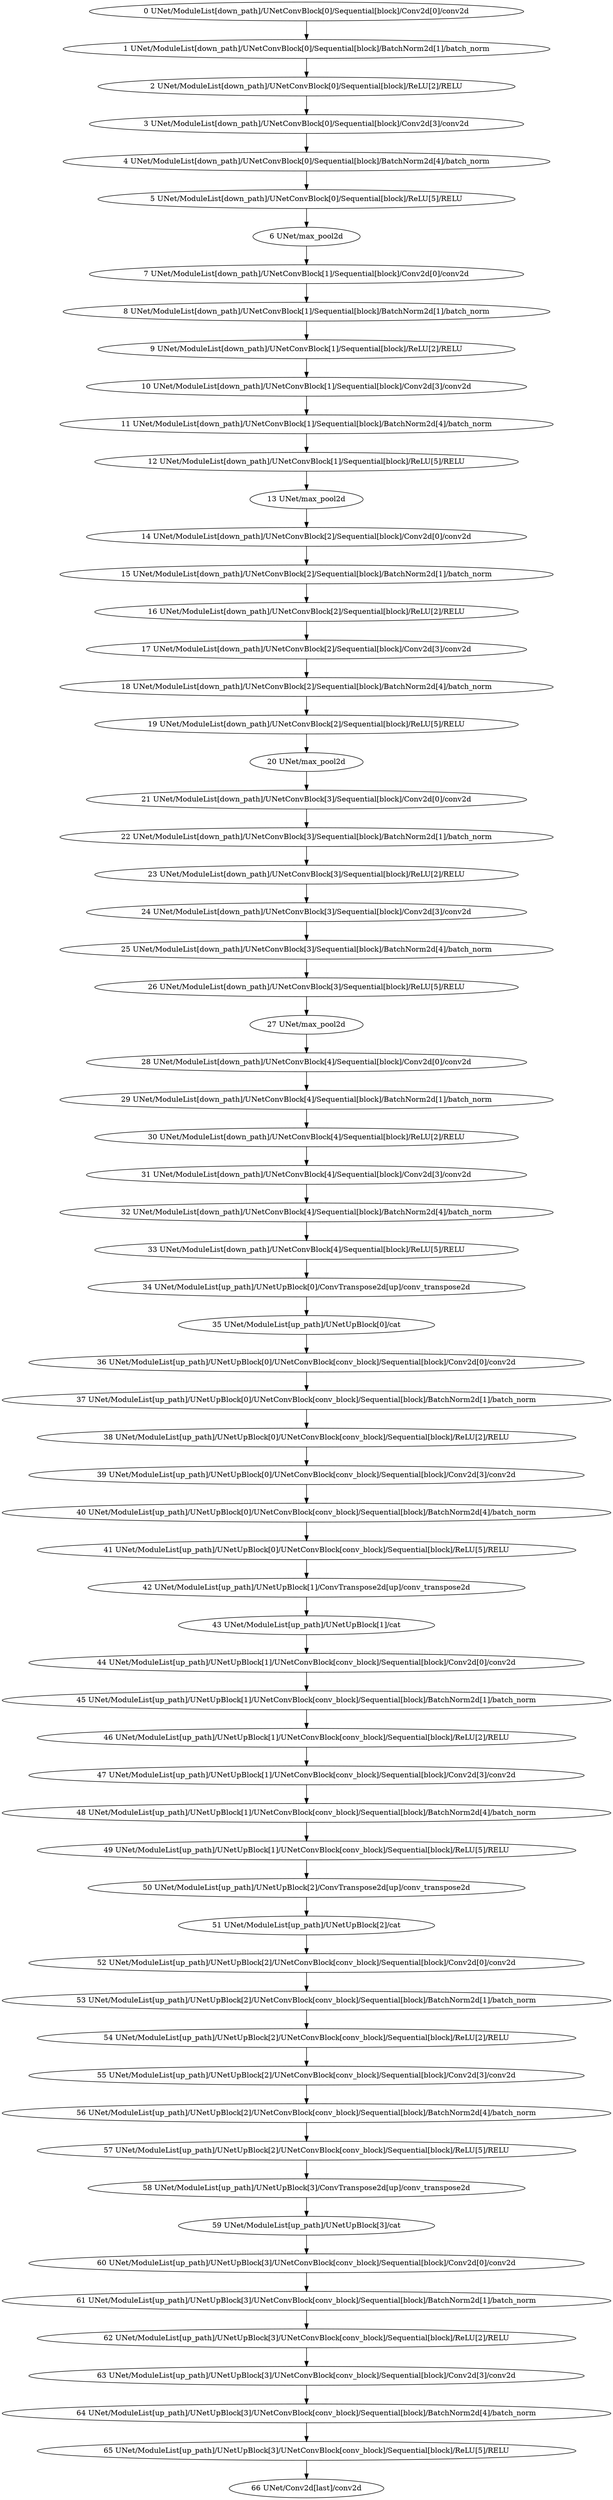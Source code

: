 strict digraph  {
"0 UNet/ModuleList[down_path]/UNetConvBlock[0]/Sequential[block]/Conv2d[0]/conv2d" [id=0, scope="UNet/ModuleList[down_path]/UNetConvBlock[0]/Sequential[block]/Conv2d[0]", type=conv2d];
"1 UNet/ModuleList[down_path]/UNetConvBlock[0]/Sequential[block]/BatchNorm2d[1]/batch_norm" [id=1, scope="UNet/ModuleList[down_path]/UNetConvBlock[0]/Sequential[block]/BatchNorm2d[1]", type=batch_norm];
"2 UNet/ModuleList[down_path]/UNetConvBlock[0]/Sequential[block]/ReLU[2]/RELU" [id=2, scope="UNet/ModuleList[down_path]/UNetConvBlock[0]/Sequential[block]/ReLU[2]", type=RELU];
"3 UNet/ModuleList[down_path]/UNetConvBlock[0]/Sequential[block]/Conv2d[3]/conv2d" [id=3, scope="UNet/ModuleList[down_path]/UNetConvBlock[0]/Sequential[block]/Conv2d[3]", type=conv2d];
"4 UNet/ModuleList[down_path]/UNetConvBlock[0]/Sequential[block]/BatchNorm2d[4]/batch_norm" [id=4, scope="UNet/ModuleList[down_path]/UNetConvBlock[0]/Sequential[block]/BatchNorm2d[4]", type=batch_norm];
"5 UNet/ModuleList[down_path]/UNetConvBlock[0]/Sequential[block]/ReLU[5]/RELU" [id=5, scope="UNet/ModuleList[down_path]/UNetConvBlock[0]/Sequential[block]/ReLU[5]", type=RELU];
"6 UNet/max_pool2d" [id=6, scope=UNet, type=max_pool2d];
"7 UNet/ModuleList[down_path]/UNetConvBlock[1]/Sequential[block]/Conv2d[0]/conv2d" [id=7, scope="UNet/ModuleList[down_path]/UNetConvBlock[1]/Sequential[block]/Conv2d[0]", type=conv2d];
"8 UNet/ModuleList[down_path]/UNetConvBlock[1]/Sequential[block]/BatchNorm2d[1]/batch_norm" [id=8, scope="UNet/ModuleList[down_path]/UNetConvBlock[1]/Sequential[block]/BatchNorm2d[1]", type=batch_norm];
"9 UNet/ModuleList[down_path]/UNetConvBlock[1]/Sequential[block]/ReLU[2]/RELU" [id=9, scope="UNet/ModuleList[down_path]/UNetConvBlock[1]/Sequential[block]/ReLU[2]", type=RELU];
"10 UNet/ModuleList[down_path]/UNetConvBlock[1]/Sequential[block]/Conv2d[3]/conv2d" [id=10, scope="UNet/ModuleList[down_path]/UNetConvBlock[1]/Sequential[block]/Conv2d[3]", type=conv2d];
"11 UNet/ModuleList[down_path]/UNetConvBlock[1]/Sequential[block]/BatchNorm2d[4]/batch_norm" [id=11, scope="UNet/ModuleList[down_path]/UNetConvBlock[1]/Sequential[block]/BatchNorm2d[4]", type=batch_norm];
"12 UNet/ModuleList[down_path]/UNetConvBlock[1]/Sequential[block]/ReLU[5]/RELU" [id=12, scope="UNet/ModuleList[down_path]/UNetConvBlock[1]/Sequential[block]/ReLU[5]", type=RELU];
"13 UNet/max_pool2d" [id=13, scope=UNet, type=max_pool2d];
"14 UNet/ModuleList[down_path]/UNetConvBlock[2]/Sequential[block]/Conv2d[0]/conv2d" [id=14, scope="UNet/ModuleList[down_path]/UNetConvBlock[2]/Sequential[block]/Conv2d[0]", type=conv2d];
"15 UNet/ModuleList[down_path]/UNetConvBlock[2]/Sequential[block]/BatchNorm2d[1]/batch_norm" [id=15, scope="UNet/ModuleList[down_path]/UNetConvBlock[2]/Sequential[block]/BatchNorm2d[1]", type=batch_norm];
"16 UNet/ModuleList[down_path]/UNetConvBlock[2]/Sequential[block]/ReLU[2]/RELU" [id=16, scope="UNet/ModuleList[down_path]/UNetConvBlock[2]/Sequential[block]/ReLU[2]", type=RELU];
"17 UNet/ModuleList[down_path]/UNetConvBlock[2]/Sequential[block]/Conv2d[3]/conv2d" [id=17, scope="UNet/ModuleList[down_path]/UNetConvBlock[2]/Sequential[block]/Conv2d[3]", type=conv2d];
"18 UNet/ModuleList[down_path]/UNetConvBlock[2]/Sequential[block]/BatchNorm2d[4]/batch_norm" [id=18, scope="UNet/ModuleList[down_path]/UNetConvBlock[2]/Sequential[block]/BatchNorm2d[4]", type=batch_norm];
"19 UNet/ModuleList[down_path]/UNetConvBlock[2]/Sequential[block]/ReLU[5]/RELU" [id=19, scope="UNet/ModuleList[down_path]/UNetConvBlock[2]/Sequential[block]/ReLU[5]", type=RELU];
"20 UNet/max_pool2d" [id=20, scope=UNet, type=max_pool2d];
"21 UNet/ModuleList[down_path]/UNetConvBlock[3]/Sequential[block]/Conv2d[0]/conv2d" [id=21, scope="UNet/ModuleList[down_path]/UNetConvBlock[3]/Sequential[block]/Conv2d[0]", type=conv2d];
"22 UNet/ModuleList[down_path]/UNetConvBlock[3]/Sequential[block]/BatchNorm2d[1]/batch_norm" [id=22, scope="UNet/ModuleList[down_path]/UNetConvBlock[3]/Sequential[block]/BatchNorm2d[1]", type=batch_norm];
"23 UNet/ModuleList[down_path]/UNetConvBlock[3]/Sequential[block]/ReLU[2]/RELU" [id=23, scope="UNet/ModuleList[down_path]/UNetConvBlock[3]/Sequential[block]/ReLU[2]", type=RELU];
"24 UNet/ModuleList[down_path]/UNetConvBlock[3]/Sequential[block]/Conv2d[3]/conv2d" [id=24, scope="UNet/ModuleList[down_path]/UNetConvBlock[3]/Sequential[block]/Conv2d[3]", type=conv2d];
"25 UNet/ModuleList[down_path]/UNetConvBlock[3]/Sequential[block]/BatchNorm2d[4]/batch_norm" [id=25, scope="UNet/ModuleList[down_path]/UNetConvBlock[3]/Sequential[block]/BatchNorm2d[4]", type=batch_norm];
"26 UNet/ModuleList[down_path]/UNetConvBlock[3]/Sequential[block]/ReLU[5]/RELU" [id=26, scope="UNet/ModuleList[down_path]/UNetConvBlock[3]/Sequential[block]/ReLU[5]", type=RELU];
"27 UNet/max_pool2d" [id=27, scope=UNet, type=max_pool2d];
"28 UNet/ModuleList[down_path]/UNetConvBlock[4]/Sequential[block]/Conv2d[0]/conv2d" [id=28, scope="UNet/ModuleList[down_path]/UNetConvBlock[4]/Sequential[block]/Conv2d[0]", type=conv2d];
"29 UNet/ModuleList[down_path]/UNetConvBlock[4]/Sequential[block]/BatchNorm2d[1]/batch_norm" [id=29, scope="UNet/ModuleList[down_path]/UNetConvBlock[4]/Sequential[block]/BatchNorm2d[1]", type=batch_norm];
"30 UNet/ModuleList[down_path]/UNetConvBlock[4]/Sequential[block]/ReLU[2]/RELU" [id=30, scope="UNet/ModuleList[down_path]/UNetConvBlock[4]/Sequential[block]/ReLU[2]", type=RELU];
"31 UNet/ModuleList[down_path]/UNetConvBlock[4]/Sequential[block]/Conv2d[3]/conv2d" [id=31, scope="UNet/ModuleList[down_path]/UNetConvBlock[4]/Sequential[block]/Conv2d[3]", type=conv2d];
"32 UNet/ModuleList[down_path]/UNetConvBlock[4]/Sequential[block]/BatchNorm2d[4]/batch_norm" [id=32, scope="UNet/ModuleList[down_path]/UNetConvBlock[4]/Sequential[block]/BatchNorm2d[4]", type=batch_norm];
"33 UNet/ModuleList[down_path]/UNetConvBlock[4]/Sequential[block]/ReLU[5]/RELU" [id=33, scope="UNet/ModuleList[down_path]/UNetConvBlock[4]/Sequential[block]/ReLU[5]", type=RELU];
"34 UNet/ModuleList[up_path]/UNetUpBlock[0]/ConvTranspose2d[up]/conv_transpose2d" [id=34, scope="UNet/ModuleList[up_path]/UNetUpBlock[0]/ConvTranspose2d[up]", type=conv_transpose2d];
"35 UNet/ModuleList[up_path]/UNetUpBlock[0]/cat" [id=35, scope="UNet/ModuleList[up_path]/UNetUpBlock[0]", type=cat];
"36 UNet/ModuleList[up_path]/UNetUpBlock[0]/UNetConvBlock[conv_block]/Sequential[block]/Conv2d[0]/conv2d" [id=36, scope="UNet/ModuleList[up_path]/UNetUpBlock[0]/UNetConvBlock[conv_block]/Sequential[block]/Conv2d[0]", type=conv2d];
"37 UNet/ModuleList[up_path]/UNetUpBlock[0]/UNetConvBlock[conv_block]/Sequential[block]/BatchNorm2d[1]/batch_norm" [id=37, scope="UNet/ModuleList[up_path]/UNetUpBlock[0]/UNetConvBlock[conv_block]/Sequential[block]/BatchNorm2d[1]", type=batch_norm];
"38 UNet/ModuleList[up_path]/UNetUpBlock[0]/UNetConvBlock[conv_block]/Sequential[block]/ReLU[2]/RELU" [id=38, scope="UNet/ModuleList[up_path]/UNetUpBlock[0]/UNetConvBlock[conv_block]/Sequential[block]/ReLU[2]", type=RELU];
"39 UNet/ModuleList[up_path]/UNetUpBlock[0]/UNetConvBlock[conv_block]/Sequential[block]/Conv2d[3]/conv2d" [id=39, scope="UNet/ModuleList[up_path]/UNetUpBlock[0]/UNetConvBlock[conv_block]/Sequential[block]/Conv2d[3]", type=conv2d];
"40 UNet/ModuleList[up_path]/UNetUpBlock[0]/UNetConvBlock[conv_block]/Sequential[block]/BatchNorm2d[4]/batch_norm" [id=40, scope="UNet/ModuleList[up_path]/UNetUpBlock[0]/UNetConvBlock[conv_block]/Sequential[block]/BatchNorm2d[4]", type=batch_norm];
"41 UNet/ModuleList[up_path]/UNetUpBlock[0]/UNetConvBlock[conv_block]/Sequential[block]/ReLU[5]/RELU" [id=41, scope="UNet/ModuleList[up_path]/UNetUpBlock[0]/UNetConvBlock[conv_block]/Sequential[block]/ReLU[5]", type=RELU];
"42 UNet/ModuleList[up_path]/UNetUpBlock[1]/ConvTranspose2d[up]/conv_transpose2d" [id=42, scope="UNet/ModuleList[up_path]/UNetUpBlock[1]/ConvTranspose2d[up]", type=conv_transpose2d];
"43 UNet/ModuleList[up_path]/UNetUpBlock[1]/cat" [id=43, scope="UNet/ModuleList[up_path]/UNetUpBlock[1]", type=cat];
"44 UNet/ModuleList[up_path]/UNetUpBlock[1]/UNetConvBlock[conv_block]/Sequential[block]/Conv2d[0]/conv2d" [id=44, scope="UNet/ModuleList[up_path]/UNetUpBlock[1]/UNetConvBlock[conv_block]/Sequential[block]/Conv2d[0]", type=conv2d];
"45 UNet/ModuleList[up_path]/UNetUpBlock[1]/UNetConvBlock[conv_block]/Sequential[block]/BatchNorm2d[1]/batch_norm" [id=45, scope="UNet/ModuleList[up_path]/UNetUpBlock[1]/UNetConvBlock[conv_block]/Sequential[block]/BatchNorm2d[1]", type=batch_norm];
"46 UNet/ModuleList[up_path]/UNetUpBlock[1]/UNetConvBlock[conv_block]/Sequential[block]/ReLU[2]/RELU" [id=46, scope="UNet/ModuleList[up_path]/UNetUpBlock[1]/UNetConvBlock[conv_block]/Sequential[block]/ReLU[2]", type=RELU];
"47 UNet/ModuleList[up_path]/UNetUpBlock[1]/UNetConvBlock[conv_block]/Sequential[block]/Conv2d[3]/conv2d" [id=47, scope="UNet/ModuleList[up_path]/UNetUpBlock[1]/UNetConvBlock[conv_block]/Sequential[block]/Conv2d[3]", type=conv2d];
"48 UNet/ModuleList[up_path]/UNetUpBlock[1]/UNetConvBlock[conv_block]/Sequential[block]/BatchNorm2d[4]/batch_norm" [id=48, scope="UNet/ModuleList[up_path]/UNetUpBlock[1]/UNetConvBlock[conv_block]/Sequential[block]/BatchNorm2d[4]", type=batch_norm];
"49 UNet/ModuleList[up_path]/UNetUpBlock[1]/UNetConvBlock[conv_block]/Sequential[block]/ReLU[5]/RELU" [id=49, scope="UNet/ModuleList[up_path]/UNetUpBlock[1]/UNetConvBlock[conv_block]/Sequential[block]/ReLU[5]", type=RELU];
"50 UNet/ModuleList[up_path]/UNetUpBlock[2]/ConvTranspose2d[up]/conv_transpose2d" [id=50, scope="UNet/ModuleList[up_path]/UNetUpBlock[2]/ConvTranspose2d[up]", type=conv_transpose2d];
"51 UNet/ModuleList[up_path]/UNetUpBlock[2]/cat" [id=51, scope="UNet/ModuleList[up_path]/UNetUpBlock[2]", type=cat];
"52 UNet/ModuleList[up_path]/UNetUpBlock[2]/UNetConvBlock[conv_block]/Sequential[block]/Conv2d[0]/conv2d" [id=52, scope="UNet/ModuleList[up_path]/UNetUpBlock[2]/UNetConvBlock[conv_block]/Sequential[block]/Conv2d[0]", type=conv2d];
"53 UNet/ModuleList[up_path]/UNetUpBlock[2]/UNetConvBlock[conv_block]/Sequential[block]/BatchNorm2d[1]/batch_norm" [id=53, scope="UNet/ModuleList[up_path]/UNetUpBlock[2]/UNetConvBlock[conv_block]/Sequential[block]/BatchNorm2d[1]", type=batch_norm];
"54 UNet/ModuleList[up_path]/UNetUpBlock[2]/UNetConvBlock[conv_block]/Sequential[block]/ReLU[2]/RELU" [id=54, scope="UNet/ModuleList[up_path]/UNetUpBlock[2]/UNetConvBlock[conv_block]/Sequential[block]/ReLU[2]", type=RELU];
"55 UNet/ModuleList[up_path]/UNetUpBlock[2]/UNetConvBlock[conv_block]/Sequential[block]/Conv2d[3]/conv2d" [id=55, scope="UNet/ModuleList[up_path]/UNetUpBlock[2]/UNetConvBlock[conv_block]/Sequential[block]/Conv2d[3]", type=conv2d];
"56 UNet/ModuleList[up_path]/UNetUpBlock[2]/UNetConvBlock[conv_block]/Sequential[block]/BatchNorm2d[4]/batch_norm" [id=56, scope="UNet/ModuleList[up_path]/UNetUpBlock[2]/UNetConvBlock[conv_block]/Sequential[block]/BatchNorm2d[4]", type=batch_norm];
"57 UNet/ModuleList[up_path]/UNetUpBlock[2]/UNetConvBlock[conv_block]/Sequential[block]/ReLU[5]/RELU" [id=57, scope="UNet/ModuleList[up_path]/UNetUpBlock[2]/UNetConvBlock[conv_block]/Sequential[block]/ReLU[5]", type=RELU];
"58 UNet/ModuleList[up_path]/UNetUpBlock[3]/ConvTranspose2d[up]/conv_transpose2d" [id=58, scope="UNet/ModuleList[up_path]/UNetUpBlock[3]/ConvTranspose2d[up]", type=conv_transpose2d];
"59 UNet/ModuleList[up_path]/UNetUpBlock[3]/cat" [id=59, scope="UNet/ModuleList[up_path]/UNetUpBlock[3]", type=cat];
"60 UNet/ModuleList[up_path]/UNetUpBlock[3]/UNetConvBlock[conv_block]/Sequential[block]/Conv2d[0]/conv2d" [id=60, scope="UNet/ModuleList[up_path]/UNetUpBlock[3]/UNetConvBlock[conv_block]/Sequential[block]/Conv2d[0]", type=conv2d];
"61 UNet/ModuleList[up_path]/UNetUpBlock[3]/UNetConvBlock[conv_block]/Sequential[block]/BatchNorm2d[1]/batch_norm" [id=61, scope="UNet/ModuleList[up_path]/UNetUpBlock[3]/UNetConvBlock[conv_block]/Sequential[block]/BatchNorm2d[1]", type=batch_norm];
"62 UNet/ModuleList[up_path]/UNetUpBlock[3]/UNetConvBlock[conv_block]/Sequential[block]/ReLU[2]/RELU" [id=62, scope="UNet/ModuleList[up_path]/UNetUpBlock[3]/UNetConvBlock[conv_block]/Sequential[block]/ReLU[2]", type=RELU];
"63 UNet/ModuleList[up_path]/UNetUpBlock[3]/UNetConvBlock[conv_block]/Sequential[block]/Conv2d[3]/conv2d" [id=63, scope="UNet/ModuleList[up_path]/UNetUpBlock[3]/UNetConvBlock[conv_block]/Sequential[block]/Conv2d[3]", type=conv2d];
"64 UNet/ModuleList[up_path]/UNetUpBlock[3]/UNetConvBlock[conv_block]/Sequential[block]/BatchNorm2d[4]/batch_norm" [id=64, scope="UNet/ModuleList[up_path]/UNetUpBlock[3]/UNetConvBlock[conv_block]/Sequential[block]/BatchNorm2d[4]", type=batch_norm];
"65 UNet/ModuleList[up_path]/UNetUpBlock[3]/UNetConvBlock[conv_block]/Sequential[block]/ReLU[5]/RELU" [id=65, scope="UNet/ModuleList[up_path]/UNetUpBlock[3]/UNetConvBlock[conv_block]/Sequential[block]/ReLU[5]", type=RELU];
"66 UNet/Conv2d[last]/conv2d" [id=66, scope="UNet/Conv2d[last]", type=conv2d];
"0 UNet/ModuleList[down_path]/UNetConvBlock[0]/Sequential[block]/Conv2d[0]/conv2d" -> "1 UNet/ModuleList[down_path]/UNetConvBlock[0]/Sequential[block]/BatchNorm2d[1]/batch_norm";
"1 UNet/ModuleList[down_path]/UNetConvBlock[0]/Sequential[block]/BatchNorm2d[1]/batch_norm" -> "2 UNet/ModuleList[down_path]/UNetConvBlock[0]/Sequential[block]/ReLU[2]/RELU";
"2 UNet/ModuleList[down_path]/UNetConvBlock[0]/Sequential[block]/ReLU[2]/RELU" -> "3 UNet/ModuleList[down_path]/UNetConvBlock[0]/Sequential[block]/Conv2d[3]/conv2d";
"3 UNet/ModuleList[down_path]/UNetConvBlock[0]/Sequential[block]/Conv2d[3]/conv2d" -> "4 UNet/ModuleList[down_path]/UNetConvBlock[0]/Sequential[block]/BatchNorm2d[4]/batch_norm";
"4 UNet/ModuleList[down_path]/UNetConvBlock[0]/Sequential[block]/BatchNorm2d[4]/batch_norm" -> "5 UNet/ModuleList[down_path]/UNetConvBlock[0]/Sequential[block]/ReLU[5]/RELU";
"5 UNet/ModuleList[down_path]/UNetConvBlock[0]/Sequential[block]/ReLU[5]/RELU" -> "6 UNet/max_pool2d";
"6 UNet/max_pool2d" -> "7 UNet/ModuleList[down_path]/UNetConvBlock[1]/Sequential[block]/Conv2d[0]/conv2d";
"7 UNet/ModuleList[down_path]/UNetConvBlock[1]/Sequential[block]/Conv2d[0]/conv2d" -> "8 UNet/ModuleList[down_path]/UNetConvBlock[1]/Sequential[block]/BatchNorm2d[1]/batch_norm";
"8 UNet/ModuleList[down_path]/UNetConvBlock[1]/Sequential[block]/BatchNorm2d[1]/batch_norm" -> "9 UNet/ModuleList[down_path]/UNetConvBlock[1]/Sequential[block]/ReLU[2]/RELU";
"9 UNet/ModuleList[down_path]/UNetConvBlock[1]/Sequential[block]/ReLU[2]/RELU" -> "10 UNet/ModuleList[down_path]/UNetConvBlock[1]/Sequential[block]/Conv2d[3]/conv2d";
"10 UNet/ModuleList[down_path]/UNetConvBlock[1]/Sequential[block]/Conv2d[3]/conv2d" -> "11 UNet/ModuleList[down_path]/UNetConvBlock[1]/Sequential[block]/BatchNorm2d[4]/batch_norm";
"11 UNet/ModuleList[down_path]/UNetConvBlock[1]/Sequential[block]/BatchNorm2d[4]/batch_norm" -> "12 UNet/ModuleList[down_path]/UNetConvBlock[1]/Sequential[block]/ReLU[5]/RELU";
"12 UNet/ModuleList[down_path]/UNetConvBlock[1]/Sequential[block]/ReLU[5]/RELU" -> "13 UNet/max_pool2d";
"13 UNet/max_pool2d" -> "14 UNet/ModuleList[down_path]/UNetConvBlock[2]/Sequential[block]/Conv2d[0]/conv2d";
"14 UNet/ModuleList[down_path]/UNetConvBlock[2]/Sequential[block]/Conv2d[0]/conv2d" -> "15 UNet/ModuleList[down_path]/UNetConvBlock[2]/Sequential[block]/BatchNorm2d[1]/batch_norm";
"15 UNet/ModuleList[down_path]/UNetConvBlock[2]/Sequential[block]/BatchNorm2d[1]/batch_norm" -> "16 UNet/ModuleList[down_path]/UNetConvBlock[2]/Sequential[block]/ReLU[2]/RELU";
"16 UNet/ModuleList[down_path]/UNetConvBlock[2]/Sequential[block]/ReLU[2]/RELU" -> "17 UNet/ModuleList[down_path]/UNetConvBlock[2]/Sequential[block]/Conv2d[3]/conv2d";
"17 UNet/ModuleList[down_path]/UNetConvBlock[2]/Sequential[block]/Conv2d[3]/conv2d" -> "18 UNet/ModuleList[down_path]/UNetConvBlock[2]/Sequential[block]/BatchNorm2d[4]/batch_norm";
"18 UNet/ModuleList[down_path]/UNetConvBlock[2]/Sequential[block]/BatchNorm2d[4]/batch_norm" -> "19 UNet/ModuleList[down_path]/UNetConvBlock[2]/Sequential[block]/ReLU[5]/RELU";
"19 UNet/ModuleList[down_path]/UNetConvBlock[2]/Sequential[block]/ReLU[5]/RELU" -> "20 UNet/max_pool2d";
"20 UNet/max_pool2d" -> "21 UNet/ModuleList[down_path]/UNetConvBlock[3]/Sequential[block]/Conv2d[0]/conv2d";
"21 UNet/ModuleList[down_path]/UNetConvBlock[3]/Sequential[block]/Conv2d[0]/conv2d" -> "22 UNet/ModuleList[down_path]/UNetConvBlock[3]/Sequential[block]/BatchNorm2d[1]/batch_norm";
"22 UNet/ModuleList[down_path]/UNetConvBlock[3]/Sequential[block]/BatchNorm2d[1]/batch_norm" -> "23 UNet/ModuleList[down_path]/UNetConvBlock[3]/Sequential[block]/ReLU[2]/RELU";
"23 UNet/ModuleList[down_path]/UNetConvBlock[3]/Sequential[block]/ReLU[2]/RELU" -> "24 UNet/ModuleList[down_path]/UNetConvBlock[3]/Sequential[block]/Conv2d[3]/conv2d";
"24 UNet/ModuleList[down_path]/UNetConvBlock[3]/Sequential[block]/Conv2d[3]/conv2d" -> "25 UNet/ModuleList[down_path]/UNetConvBlock[3]/Sequential[block]/BatchNorm2d[4]/batch_norm";
"25 UNet/ModuleList[down_path]/UNetConvBlock[3]/Sequential[block]/BatchNorm2d[4]/batch_norm" -> "26 UNet/ModuleList[down_path]/UNetConvBlock[3]/Sequential[block]/ReLU[5]/RELU";
"26 UNet/ModuleList[down_path]/UNetConvBlock[3]/Sequential[block]/ReLU[5]/RELU" -> "27 UNet/max_pool2d";
"27 UNet/max_pool2d" -> "28 UNet/ModuleList[down_path]/UNetConvBlock[4]/Sequential[block]/Conv2d[0]/conv2d";
"28 UNet/ModuleList[down_path]/UNetConvBlock[4]/Sequential[block]/Conv2d[0]/conv2d" -> "29 UNet/ModuleList[down_path]/UNetConvBlock[4]/Sequential[block]/BatchNorm2d[1]/batch_norm";
"29 UNet/ModuleList[down_path]/UNetConvBlock[4]/Sequential[block]/BatchNorm2d[1]/batch_norm" -> "30 UNet/ModuleList[down_path]/UNetConvBlock[4]/Sequential[block]/ReLU[2]/RELU";
"30 UNet/ModuleList[down_path]/UNetConvBlock[4]/Sequential[block]/ReLU[2]/RELU" -> "31 UNet/ModuleList[down_path]/UNetConvBlock[4]/Sequential[block]/Conv2d[3]/conv2d";
"31 UNet/ModuleList[down_path]/UNetConvBlock[4]/Sequential[block]/Conv2d[3]/conv2d" -> "32 UNet/ModuleList[down_path]/UNetConvBlock[4]/Sequential[block]/BatchNorm2d[4]/batch_norm";
"32 UNet/ModuleList[down_path]/UNetConvBlock[4]/Sequential[block]/BatchNorm2d[4]/batch_norm" -> "33 UNet/ModuleList[down_path]/UNetConvBlock[4]/Sequential[block]/ReLU[5]/RELU";
"33 UNet/ModuleList[down_path]/UNetConvBlock[4]/Sequential[block]/ReLU[5]/RELU" -> "34 UNet/ModuleList[up_path]/UNetUpBlock[0]/ConvTranspose2d[up]/conv_transpose2d";
"34 UNet/ModuleList[up_path]/UNetUpBlock[0]/ConvTranspose2d[up]/conv_transpose2d" -> "35 UNet/ModuleList[up_path]/UNetUpBlock[0]/cat";
"35 UNet/ModuleList[up_path]/UNetUpBlock[0]/cat" -> "36 UNet/ModuleList[up_path]/UNetUpBlock[0]/UNetConvBlock[conv_block]/Sequential[block]/Conv2d[0]/conv2d";
"36 UNet/ModuleList[up_path]/UNetUpBlock[0]/UNetConvBlock[conv_block]/Sequential[block]/Conv2d[0]/conv2d" -> "37 UNet/ModuleList[up_path]/UNetUpBlock[0]/UNetConvBlock[conv_block]/Sequential[block]/BatchNorm2d[1]/batch_norm";
"37 UNet/ModuleList[up_path]/UNetUpBlock[0]/UNetConvBlock[conv_block]/Sequential[block]/BatchNorm2d[1]/batch_norm" -> "38 UNet/ModuleList[up_path]/UNetUpBlock[0]/UNetConvBlock[conv_block]/Sequential[block]/ReLU[2]/RELU";
"38 UNet/ModuleList[up_path]/UNetUpBlock[0]/UNetConvBlock[conv_block]/Sequential[block]/ReLU[2]/RELU" -> "39 UNet/ModuleList[up_path]/UNetUpBlock[0]/UNetConvBlock[conv_block]/Sequential[block]/Conv2d[3]/conv2d";
"39 UNet/ModuleList[up_path]/UNetUpBlock[0]/UNetConvBlock[conv_block]/Sequential[block]/Conv2d[3]/conv2d" -> "40 UNet/ModuleList[up_path]/UNetUpBlock[0]/UNetConvBlock[conv_block]/Sequential[block]/BatchNorm2d[4]/batch_norm";
"40 UNet/ModuleList[up_path]/UNetUpBlock[0]/UNetConvBlock[conv_block]/Sequential[block]/BatchNorm2d[4]/batch_norm" -> "41 UNet/ModuleList[up_path]/UNetUpBlock[0]/UNetConvBlock[conv_block]/Sequential[block]/ReLU[5]/RELU";
"41 UNet/ModuleList[up_path]/UNetUpBlock[0]/UNetConvBlock[conv_block]/Sequential[block]/ReLU[5]/RELU" -> "42 UNet/ModuleList[up_path]/UNetUpBlock[1]/ConvTranspose2d[up]/conv_transpose2d";
"42 UNet/ModuleList[up_path]/UNetUpBlock[1]/ConvTranspose2d[up]/conv_transpose2d" -> "43 UNet/ModuleList[up_path]/UNetUpBlock[1]/cat";
"43 UNet/ModuleList[up_path]/UNetUpBlock[1]/cat" -> "44 UNet/ModuleList[up_path]/UNetUpBlock[1]/UNetConvBlock[conv_block]/Sequential[block]/Conv2d[0]/conv2d";
"44 UNet/ModuleList[up_path]/UNetUpBlock[1]/UNetConvBlock[conv_block]/Sequential[block]/Conv2d[0]/conv2d" -> "45 UNet/ModuleList[up_path]/UNetUpBlock[1]/UNetConvBlock[conv_block]/Sequential[block]/BatchNorm2d[1]/batch_norm";
"45 UNet/ModuleList[up_path]/UNetUpBlock[1]/UNetConvBlock[conv_block]/Sequential[block]/BatchNorm2d[1]/batch_norm" -> "46 UNet/ModuleList[up_path]/UNetUpBlock[1]/UNetConvBlock[conv_block]/Sequential[block]/ReLU[2]/RELU";
"46 UNet/ModuleList[up_path]/UNetUpBlock[1]/UNetConvBlock[conv_block]/Sequential[block]/ReLU[2]/RELU" -> "47 UNet/ModuleList[up_path]/UNetUpBlock[1]/UNetConvBlock[conv_block]/Sequential[block]/Conv2d[3]/conv2d";
"47 UNet/ModuleList[up_path]/UNetUpBlock[1]/UNetConvBlock[conv_block]/Sequential[block]/Conv2d[3]/conv2d" -> "48 UNet/ModuleList[up_path]/UNetUpBlock[1]/UNetConvBlock[conv_block]/Sequential[block]/BatchNorm2d[4]/batch_norm";
"48 UNet/ModuleList[up_path]/UNetUpBlock[1]/UNetConvBlock[conv_block]/Sequential[block]/BatchNorm2d[4]/batch_norm" -> "49 UNet/ModuleList[up_path]/UNetUpBlock[1]/UNetConvBlock[conv_block]/Sequential[block]/ReLU[5]/RELU";
"49 UNet/ModuleList[up_path]/UNetUpBlock[1]/UNetConvBlock[conv_block]/Sequential[block]/ReLU[5]/RELU" -> "50 UNet/ModuleList[up_path]/UNetUpBlock[2]/ConvTranspose2d[up]/conv_transpose2d";
"50 UNet/ModuleList[up_path]/UNetUpBlock[2]/ConvTranspose2d[up]/conv_transpose2d" -> "51 UNet/ModuleList[up_path]/UNetUpBlock[2]/cat";
"51 UNet/ModuleList[up_path]/UNetUpBlock[2]/cat" -> "52 UNet/ModuleList[up_path]/UNetUpBlock[2]/UNetConvBlock[conv_block]/Sequential[block]/Conv2d[0]/conv2d";
"52 UNet/ModuleList[up_path]/UNetUpBlock[2]/UNetConvBlock[conv_block]/Sequential[block]/Conv2d[0]/conv2d" -> "53 UNet/ModuleList[up_path]/UNetUpBlock[2]/UNetConvBlock[conv_block]/Sequential[block]/BatchNorm2d[1]/batch_norm";
"53 UNet/ModuleList[up_path]/UNetUpBlock[2]/UNetConvBlock[conv_block]/Sequential[block]/BatchNorm2d[1]/batch_norm" -> "54 UNet/ModuleList[up_path]/UNetUpBlock[2]/UNetConvBlock[conv_block]/Sequential[block]/ReLU[2]/RELU";
"54 UNet/ModuleList[up_path]/UNetUpBlock[2]/UNetConvBlock[conv_block]/Sequential[block]/ReLU[2]/RELU" -> "55 UNet/ModuleList[up_path]/UNetUpBlock[2]/UNetConvBlock[conv_block]/Sequential[block]/Conv2d[3]/conv2d";
"55 UNet/ModuleList[up_path]/UNetUpBlock[2]/UNetConvBlock[conv_block]/Sequential[block]/Conv2d[3]/conv2d" -> "56 UNet/ModuleList[up_path]/UNetUpBlock[2]/UNetConvBlock[conv_block]/Sequential[block]/BatchNorm2d[4]/batch_norm";
"56 UNet/ModuleList[up_path]/UNetUpBlock[2]/UNetConvBlock[conv_block]/Sequential[block]/BatchNorm2d[4]/batch_norm" -> "57 UNet/ModuleList[up_path]/UNetUpBlock[2]/UNetConvBlock[conv_block]/Sequential[block]/ReLU[5]/RELU";
"57 UNet/ModuleList[up_path]/UNetUpBlock[2]/UNetConvBlock[conv_block]/Sequential[block]/ReLU[5]/RELU" -> "58 UNet/ModuleList[up_path]/UNetUpBlock[3]/ConvTranspose2d[up]/conv_transpose2d";
"58 UNet/ModuleList[up_path]/UNetUpBlock[3]/ConvTranspose2d[up]/conv_transpose2d" -> "59 UNet/ModuleList[up_path]/UNetUpBlock[3]/cat";
"59 UNet/ModuleList[up_path]/UNetUpBlock[3]/cat" -> "60 UNet/ModuleList[up_path]/UNetUpBlock[3]/UNetConvBlock[conv_block]/Sequential[block]/Conv2d[0]/conv2d";
"60 UNet/ModuleList[up_path]/UNetUpBlock[3]/UNetConvBlock[conv_block]/Sequential[block]/Conv2d[0]/conv2d" -> "61 UNet/ModuleList[up_path]/UNetUpBlock[3]/UNetConvBlock[conv_block]/Sequential[block]/BatchNorm2d[1]/batch_norm";
"61 UNet/ModuleList[up_path]/UNetUpBlock[3]/UNetConvBlock[conv_block]/Sequential[block]/BatchNorm2d[1]/batch_norm" -> "62 UNet/ModuleList[up_path]/UNetUpBlock[3]/UNetConvBlock[conv_block]/Sequential[block]/ReLU[2]/RELU";
"62 UNet/ModuleList[up_path]/UNetUpBlock[3]/UNetConvBlock[conv_block]/Sequential[block]/ReLU[2]/RELU" -> "63 UNet/ModuleList[up_path]/UNetUpBlock[3]/UNetConvBlock[conv_block]/Sequential[block]/Conv2d[3]/conv2d";
"63 UNet/ModuleList[up_path]/UNetUpBlock[3]/UNetConvBlock[conv_block]/Sequential[block]/Conv2d[3]/conv2d" -> "64 UNet/ModuleList[up_path]/UNetUpBlock[3]/UNetConvBlock[conv_block]/Sequential[block]/BatchNorm2d[4]/batch_norm";
"64 UNet/ModuleList[up_path]/UNetUpBlock[3]/UNetConvBlock[conv_block]/Sequential[block]/BatchNorm2d[4]/batch_norm" -> "65 UNet/ModuleList[up_path]/UNetUpBlock[3]/UNetConvBlock[conv_block]/Sequential[block]/ReLU[5]/RELU";
"65 UNet/ModuleList[up_path]/UNetUpBlock[3]/UNetConvBlock[conv_block]/Sequential[block]/ReLU[5]/RELU" -> "66 UNet/Conv2d[last]/conv2d";
}
